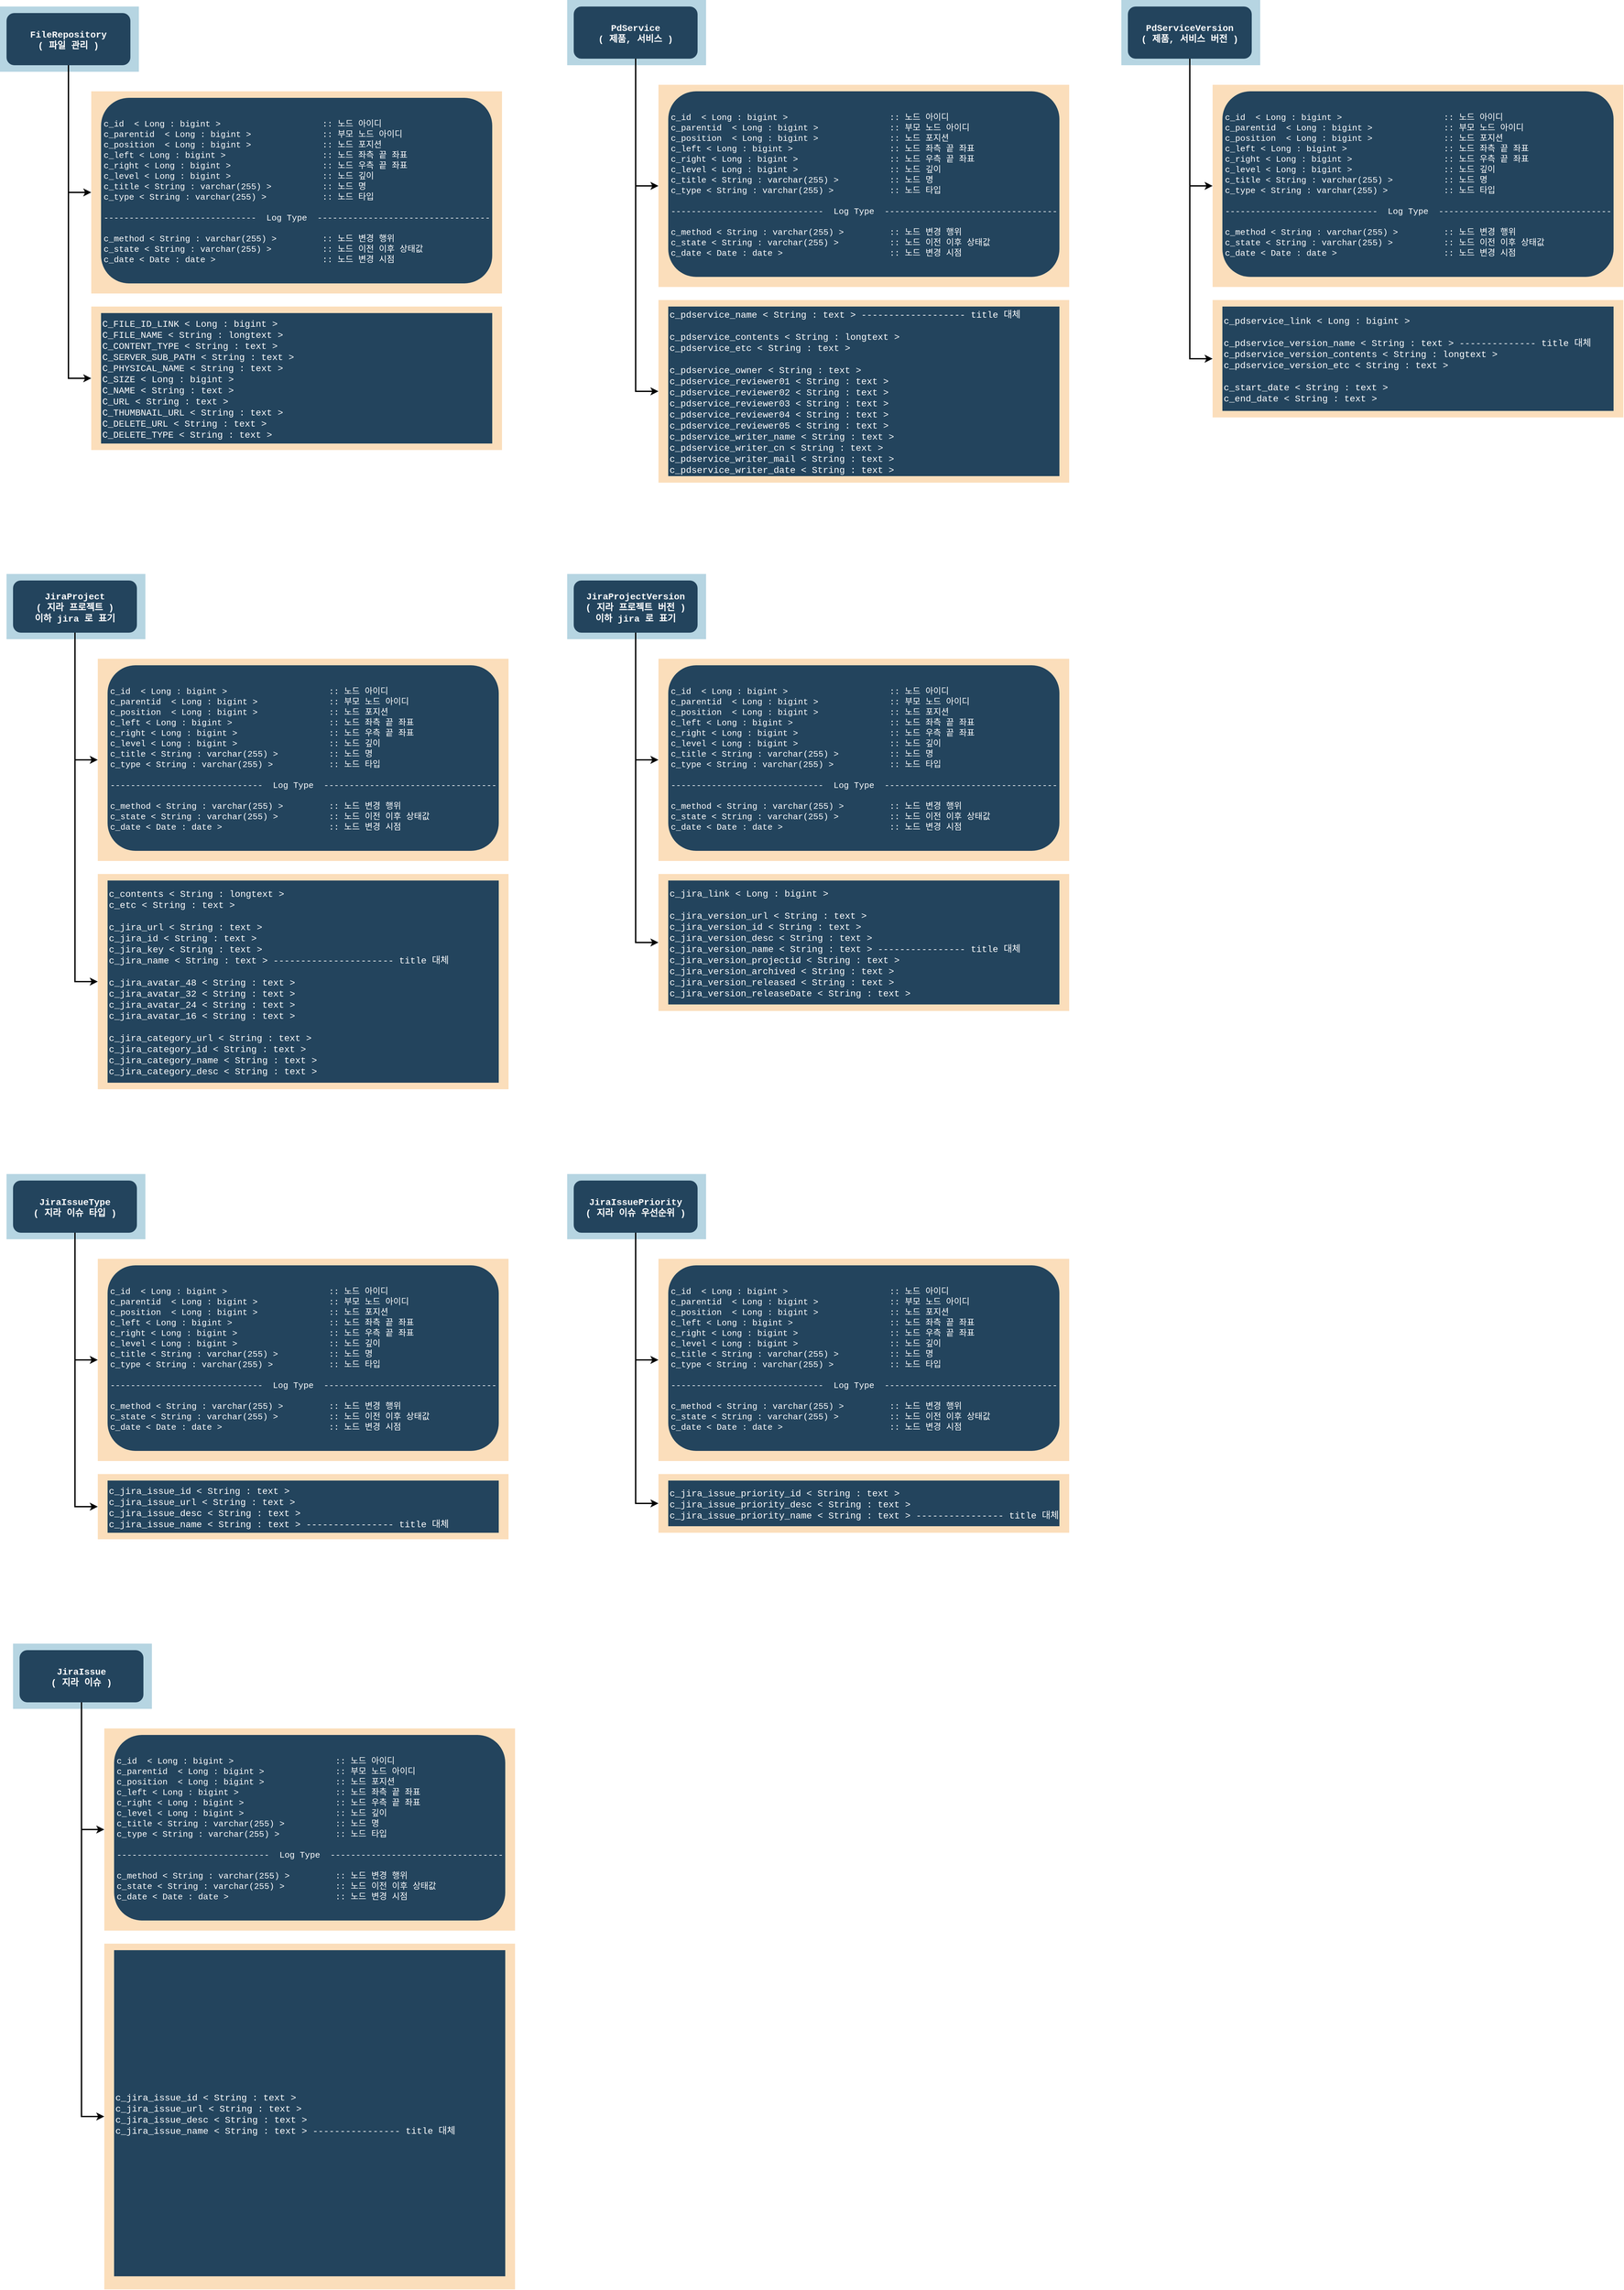 <mxfile version="21.0.10" type="github">
  <diagram name="페이지-1" id="RUyc2Q7VVCUn38qS7GnB">
    <mxGraphModel dx="1955" dy="1324" grid="1" gridSize="10" guides="1" tooltips="1" connect="1" arrows="1" fold="1" page="1" pageScale="1" pageWidth="827" pageHeight="1169" math="0" shadow="0">
      <root>
        <mxCell id="0" />
        <mxCell id="1" parent="0" />
        <mxCell id="3NGBtrKvB-5Wj472oprQ-4" value="" style="fillColor=#10739E;strokeColor=none;opacity=30;fontFamily=Courier New;" parent="1" vertex="1">
          <mxGeometry x="70" y="210" width="213" height="100" as="geometry" />
        </mxCell>
        <mxCell id="3NGBtrKvB-5Wj472oprQ-6" value="FileRepository&#xa;( 파일 관리 )" style="rounded=1;fillColor=#23445D;gradientColor=none;strokeColor=none;fontColor=#FFFFFF;fontStyle=1;fontFamily=Courier New;fontSize=14" parent="1" vertex="1">
          <mxGeometry x="80" y="220" width="190" height="80" as="geometry" />
        </mxCell>
        <mxCell id="3NGBtrKvB-5Wj472oprQ-12" value="" style="edgeStyle=elbowEdgeStyle;elbow=horizontal;strokeWidth=2;rounded=0;fontFamily=Courier New;entryX=0;entryY=0.5;entryDx=0;entryDy=0;" parent="1" source="3NGBtrKvB-5Wj472oprQ-6" edge="1" target="LiMFixPkiIBG6aPx5YbL-1">
          <mxGeometry x="-50" y="20" width="100" height="100" as="geometry">
            <mxPoint x="-50" y="120" as="sourcePoint" />
            <mxPoint x="210" y="487.25" as="targetPoint" />
            <Array as="points">
              <mxPoint x="175" y="320" />
            </Array>
          </mxGeometry>
        </mxCell>
        <mxCell id="3NGBtrKvB-5Wj472oprQ-13" value="" style="edgeStyle=elbowEdgeStyle;elbow=horizontal;strokeWidth=2;rounded=0;fontFamily=Courier New;entryX=0;entryY=0.5;entryDx=0;entryDy=0;" parent="1" source="3NGBtrKvB-5Wj472oprQ-6" target="LiMFixPkiIBG6aPx5YbL-3" edge="1">
          <mxGeometry x="-50" y="20" width="100" height="100" as="geometry">
            <mxPoint x="-50" y="120" as="sourcePoint" />
            <mxPoint x="215" y="710" as="targetPoint" />
            <Array as="points">
              <mxPoint x="175" y="360" />
            </Array>
          </mxGeometry>
        </mxCell>
        <mxCell id="LiMFixPkiIBG6aPx5YbL-1" value="" style="fillColor=#F2931E;strokeColor=none;opacity=30;fontFamily=Courier New;" vertex="1" parent="1">
          <mxGeometry x="210" y="340" width="630" height="310" as="geometry" />
        </mxCell>
        <mxCell id="LiMFixPkiIBG6aPx5YbL-2" value="c_id  &lt; Long : bigint &gt;                    :: 노드 아이디&#xa;c_parentid  &lt; Long : bigint &gt;              :: 부모 노드 아이디&#xa;c_position  &lt; Long : bigint &gt;              :: 노드 포지션&#xa;c_left &lt; Long : bigint &gt;                   :: 노드 좌측 끝 좌표&#xa;c_right &lt; Long : bigint &gt;                  :: 노드 우측 끝 좌표&#xa;c_level &lt; Long : bigint &gt;                  :: 노드 깊이&#xa;c_title &lt; String : varchar(255) &gt;          :: 노드 명&#xa;c_type &lt; String : varchar(255) &gt;           :: 노드 타입&#xa;&#xa;------------------------------  Log Type  ----------------------------------&#xa;&#xa;c_method &lt; String : varchar(255) &gt;         :: 노드 변경 행위&#xa;c_state &lt; String : varchar(255) &gt;          :: 노드 이전 이후 상태값&#xa;c_date &lt; Date : date &gt;                     :: 노드 변경 시점" style="rounded=1;fillColor=#23445D;gradientColor=none;strokeColor=none;fontColor=#FFFFFF;fontStyle=0;fontFamily=Courier New;fontSize=13;align=left;spacing=4;textDirection=ltr;" vertex="1" parent="1">
          <mxGeometry x="225" y="350" width="600" height="284.5" as="geometry" />
        </mxCell>
        <mxCell id="LiMFixPkiIBG6aPx5YbL-3" value="" style="fillColor=#F2931E;strokeColor=none;opacity=30;fontFamily=Courier New;" vertex="1" parent="1">
          <mxGeometry x="210" y="670" width="630" height="220" as="geometry" />
        </mxCell>
        <mxCell id="LiMFixPkiIBG6aPx5YbL-4" value="C_FILE_ID_LINK &lt; Long : bigint &gt;&#xa;C_FILE_NAME &lt; String : longtext &gt;&#xa;C_CONTENT_TYPE &lt; String : text &gt;&#xa;C_SERVER_SUB_PATH &lt; String : text &gt;&#xa;C_PHYSICAL_NAME &lt; String : text &gt;&#xa;C_SIZE &lt; Long : bigint &gt;&#xa;C_NAME &lt; String : text &gt;&#xa;C_URL &lt; String : text &gt;&#xa;C_THUMBNAIL_URL &lt; String : text &gt;&#xa;C_DELETE_URL &lt; String : text &gt;&#xa;C_DELETE_TYPE &lt; String : text &gt;" style="rounded=0;fillColor=#23445D;gradientColor=none;strokeColor=none;fontColor=#FFFFFF;fontStyle=0;fontFamily=Courier New;fontSize=14;align=left;" vertex="1" parent="1">
          <mxGeometry x="225" y="680" width="600" height="200" as="geometry" />
        </mxCell>
        <mxCell id="LiMFixPkiIBG6aPx5YbL-5" value="" style="fillColor=#10739E;strokeColor=none;opacity=30;fontFamily=Courier New;" vertex="1" parent="1">
          <mxGeometry x="940" y="200" width="213" height="100" as="geometry" />
        </mxCell>
        <mxCell id="LiMFixPkiIBG6aPx5YbL-6" value="PdService&#xa;( 제품, 서비스 )" style="rounded=1;fillColor=#23445D;gradientColor=none;strokeColor=none;fontColor=#FFFFFF;fontStyle=1;fontFamily=Courier New;fontSize=14" vertex="1" parent="1">
          <mxGeometry x="950" y="210" width="190" height="80" as="geometry" />
        </mxCell>
        <mxCell id="LiMFixPkiIBG6aPx5YbL-7" value="" style="edgeStyle=elbowEdgeStyle;elbow=horizontal;strokeWidth=2;rounded=0;fontFamily=Courier New;entryX=0;entryY=0.5;entryDx=0;entryDy=0;" edge="1" parent="1" source="LiMFixPkiIBG6aPx5YbL-6" target="LiMFixPkiIBG6aPx5YbL-9">
          <mxGeometry x="820" y="10" width="100" height="100" as="geometry">
            <mxPoint x="820" y="110" as="sourcePoint" />
            <mxPoint x="1080" y="477.25" as="targetPoint" />
            <Array as="points">
              <mxPoint x="1045" y="310" />
            </Array>
          </mxGeometry>
        </mxCell>
        <mxCell id="LiMFixPkiIBG6aPx5YbL-8" value="" style="edgeStyle=elbowEdgeStyle;elbow=horizontal;strokeWidth=2;rounded=0;fontFamily=Courier New;entryX=0;entryY=0.5;entryDx=0;entryDy=0;" edge="1" parent="1" source="LiMFixPkiIBG6aPx5YbL-6" target="LiMFixPkiIBG6aPx5YbL-11">
          <mxGeometry x="820" y="10" width="100" height="100" as="geometry">
            <mxPoint x="820" y="110" as="sourcePoint" />
            <mxPoint x="1085" y="700" as="targetPoint" />
            <Array as="points">
              <mxPoint x="1045" y="350" />
            </Array>
          </mxGeometry>
        </mxCell>
        <mxCell id="LiMFixPkiIBG6aPx5YbL-9" value="" style="fillColor=#F2931E;strokeColor=none;opacity=30;fontFamily=Courier New;" vertex="1" parent="1">
          <mxGeometry x="1080" y="330" width="630" height="310" as="geometry" />
        </mxCell>
        <mxCell id="LiMFixPkiIBG6aPx5YbL-10" value="c_id  &lt; Long : bigint &gt;                    :: 노드 아이디&#xa;c_parentid  &lt; Long : bigint &gt;              :: 부모 노드 아이디&#xa;c_position  &lt; Long : bigint &gt;              :: 노드 포지션&#xa;c_left &lt; Long : bigint &gt;                   :: 노드 좌측 끝 좌표&#xa;c_right &lt; Long : bigint &gt;                  :: 노드 우측 끝 좌표&#xa;c_level &lt; Long : bigint &gt;                  :: 노드 깊이&#xa;c_title &lt; String : varchar(255) &gt;          :: 노드 명&#xa;c_type &lt; String : varchar(255) &gt;           :: 노드 타입&#xa;&#xa;------------------------------  Log Type  ----------------------------------&#xa;&#xa;c_method &lt; String : varchar(255) &gt;         :: 노드 변경 행위&#xa;c_state &lt; String : varchar(255) &gt;          :: 노드 이전 이후 상태값&#xa;c_date &lt; Date : date &gt;                     :: 노드 변경 시점" style="rounded=1;fillColor=#23445D;gradientColor=none;strokeColor=none;fontColor=#FFFFFF;fontStyle=0;fontFamily=Courier New;fontSize=13;align=left;spacing=4;textDirection=ltr;" vertex="1" parent="1">
          <mxGeometry x="1095" y="340" width="600" height="284.5" as="geometry" />
        </mxCell>
        <mxCell id="LiMFixPkiIBG6aPx5YbL-11" value="" style="fillColor=#F2931E;strokeColor=none;opacity=30;fontFamily=Courier New;" vertex="1" parent="1">
          <mxGeometry x="1080" y="660" width="630" height="280" as="geometry" />
        </mxCell>
        <mxCell id="LiMFixPkiIBG6aPx5YbL-12" value="c_pdservice_name &lt; String : text &gt; ------------------- title 대체&#xa;&#xa;c_pdservice_contents &lt; String : longtext &gt;&#xa;c_pdservice_etc &lt; String : text &gt;&#xa;&#xa;c_pdservice_owner &lt; String : text &gt;&#xa;c_pdservice_reviewer01 &lt; String : text &gt;&#xa;c_pdservice_reviewer02 &lt; String : text &gt;&#xa;c_pdservice_reviewer03 &lt; String : text &gt;&#xa;c_pdservice_reviewer04 &lt; String : text &gt;&#xa;c_pdservice_reviewer05 &lt; String : text &gt;&#xa;c_pdservice_writer_name &lt; String : text &gt;&#xa;c_pdservice_writer_cn &lt; String : text &gt;&#xa;c_pdservice_writer_mail &lt; String : text &gt;&#xa;c_pdservice_writer_date &lt; String : text &gt;" style="rounded=0;fillColor=#23445D;gradientColor=none;strokeColor=none;fontColor=#FFFFFF;fontStyle=0;fontFamily=Courier New;fontSize=14;align=left;" vertex="1" parent="1">
          <mxGeometry x="1095" y="670" width="600" height="260" as="geometry" />
        </mxCell>
        <mxCell id="LiMFixPkiIBG6aPx5YbL-13" value="" style="fillColor=#10739E;strokeColor=none;opacity=30;fontFamily=Courier New;" vertex="1" parent="1">
          <mxGeometry x="1790" y="200" width="213" height="100" as="geometry" />
        </mxCell>
        <mxCell id="LiMFixPkiIBG6aPx5YbL-14" value="PdServiceVersion&#xa;( 제품, 서비스 버전 )" style="rounded=1;fillColor=#23445D;gradientColor=none;strokeColor=none;fontColor=#FFFFFF;fontStyle=1;fontFamily=Courier New;fontSize=14" vertex="1" parent="1">
          <mxGeometry x="1800" y="210" width="190" height="80" as="geometry" />
        </mxCell>
        <mxCell id="LiMFixPkiIBG6aPx5YbL-15" value="" style="edgeStyle=elbowEdgeStyle;elbow=horizontal;strokeWidth=2;rounded=0;fontFamily=Courier New;entryX=0;entryY=0.5;entryDx=0;entryDy=0;" edge="1" parent="1" source="LiMFixPkiIBG6aPx5YbL-14" target="LiMFixPkiIBG6aPx5YbL-17">
          <mxGeometry x="1670" y="10" width="100" height="100" as="geometry">
            <mxPoint x="1670" y="110" as="sourcePoint" />
            <mxPoint x="1930" y="477.25" as="targetPoint" />
            <Array as="points">
              <mxPoint x="1895" y="310" />
            </Array>
          </mxGeometry>
        </mxCell>
        <mxCell id="LiMFixPkiIBG6aPx5YbL-16" value="" style="edgeStyle=elbowEdgeStyle;elbow=horizontal;strokeWidth=2;rounded=0;fontFamily=Courier New;entryX=0;entryY=0.5;entryDx=0;entryDy=0;" edge="1" parent="1" source="LiMFixPkiIBG6aPx5YbL-14" target="LiMFixPkiIBG6aPx5YbL-19">
          <mxGeometry x="1670" y="10" width="100" height="100" as="geometry">
            <mxPoint x="1670" y="110" as="sourcePoint" />
            <mxPoint x="1935" y="700" as="targetPoint" />
            <Array as="points">
              <mxPoint x="1895" y="350" />
            </Array>
          </mxGeometry>
        </mxCell>
        <mxCell id="LiMFixPkiIBG6aPx5YbL-17" value="" style="fillColor=#F2931E;strokeColor=none;opacity=30;fontFamily=Courier New;" vertex="1" parent="1">
          <mxGeometry x="1930" y="330" width="630" height="310" as="geometry" />
        </mxCell>
        <mxCell id="LiMFixPkiIBG6aPx5YbL-18" value="c_id  &lt; Long : bigint &gt;                    :: 노드 아이디&#xa;c_parentid  &lt; Long : bigint &gt;              :: 부모 노드 아이디&#xa;c_position  &lt; Long : bigint &gt;              :: 노드 포지션&#xa;c_left &lt; Long : bigint &gt;                   :: 노드 좌측 끝 좌표&#xa;c_right &lt; Long : bigint &gt;                  :: 노드 우측 끝 좌표&#xa;c_level &lt; Long : bigint &gt;                  :: 노드 깊이&#xa;c_title &lt; String : varchar(255) &gt;          :: 노드 명&#xa;c_type &lt; String : varchar(255) &gt;           :: 노드 타입&#xa;&#xa;------------------------------  Log Type  ----------------------------------&#xa;&#xa;c_method &lt; String : varchar(255) &gt;         :: 노드 변경 행위&#xa;c_state &lt; String : varchar(255) &gt;          :: 노드 이전 이후 상태값&#xa;c_date &lt; Date : date &gt;                     :: 노드 변경 시점" style="rounded=1;fillColor=#23445D;gradientColor=none;strokeColor=none;fontColor=#FFFFFF;fontStyle=0;fontFamily=Courier New;fontSize=13;align=left;spacing=4;textDirection=ltr;" vertex="1" parent="1">
          <mxGeometry x="1945" y="340" width="600" height="284.5" as="geometry" />
        </mxCell>
        <mxCell id="LiMFixPkiIBG6aPx5YbL-19" value="" style="fillColor=#F2931E;strokeColor=none;opacity=30;fontFamily=Courier New;" vertex="1" parent="1">
          <mxGeometry x="1930" y="660" width="630" height="180" as="geometry" />
        </mxCell>
        <mxCell id="LiMFixPkiIBG6aPx5YbL-20" value="c_pdservice_link &lt; Long : bigint &gt;&#xa;&#xa;c_pdservice_version_name &lt; String : text &gt; -------------- title 대체&#xa;c_pdservice_version_contents &lt; String : longtext &gt;&#xa;c_pdservice_version_etc &lt; String : text &gt;&#xa;&#xa;c_start_date &lt; String : text &gt;&#xa;c_end_date &lt; String : text &gt;" style="rounded=0;fillColor=#23445D;gradientColor=none;strokeColor=none;fontColor=#FFFFFF;fontStyle=0;fontFamily=Courier New;fontSize=14;align=left;" vertex="1" parent="1">
          <mxGeometry x="1945" y="670" width="600" height="160" as="geometry" />
        </mxCell>
        <mxCell id="LiMFixPkiIBG6aPx5YbL-21" value="" style="fillColor=#10739E;strokeColor=none;opacity=30;fontFamily=Courier New;" vertex="1" parent="1">
          <mxGeometry x="80" y="1080" width="213" height="100" as="geometry" />
        </mxCell>
        <mxCell id="LiMFixPkiIBG6aPx5YbL-22" value="JiraProject&#xa;( 지라 프로젝트 )&#xa;이하 jira 로 표기" style="rounded=1;fillColor=#23445D;gradientColor=none;strokeColor=none;fontColor=#FFFFFF;fontStyle=1;fontFamily=Courier New;fontSize=14" vertex="1" parent="1">
          <mxGeometry x="90" y="1090" width="190" height="80" as="geometry" />
        </mxCell>
        <mxCell id="LiMFixPkiIBG6aPx5YbL-23" value="" style="edgeStyle=elbowEdgeStyle;elbow=horizontal;strokeWidth=2;rounded=0;fontFamily=Courier New;entryX=0;entryY=0.5;entryDx=0;entryDy=0;" edge="1" parent="1" source="LiMFixPkiIBG6aPx5YbL-22" target="LiMFixPkiIBG6aPx5YbL-25">
          <mxGeometry x="-40" y="890" width="100" height="100" as="geometry">
            <mxPoint x="-40" y="990" as="sourcePoint" />
            <mxPoint x="220" y="1357.25" as="targetPoint" />
            <Array as="points">
              <mxPoint x="185" y="1190" />
            </Array>
          </mxGeometry>
        </mxCell>
        <mxCell id="LiMFixPkiIBG6aPx5YbL-24" value="" style="edgeStyle=elbowEdgeStyle;elbow=horizontal;strokeWidth=2;rounded=0;fontFamily=Courier New;entryX=0;entryY=0.5;entryDx=0;entryDy=0;" edge="1" parent="1" source="LiMFixPkiIBG6aPx5YbL-22" target="LiMFixPkiIBG6aPx5YbL-27">
          <mxGeometry x="-40" y="890" width="100" height="100" as="geometry">
            <mxPoint x="-40" y="990" as="sourcePoint" />
            <mxPoint x="225" y="1580" as="targetPoint" />
            <Array as="points">
              <mxPoint x="185" y="1230" />
            </Array>
          </mxGeometry>
        </mxCell>
        <mxCell id="LiMFixPkiIBG6aPx5YbL-25" value="" style="fillColor=#F2931E;strokeColor=none;opacity=30;fontFamily=Courier New;" vertex="1" parent="1">
          <mxGeometry x="220" y="1210" width="630" height="310" as="geometry" />
        </mxCell>
        <mxCell id="LiMFixPkiIBG6aPx5YbL-26" value="c_id  &lt; Long : bigint &gt;                    :: 노드 아이디&#xa;c_parentid  &lt; Long : bigint &gt;              :: 부모 노드 아이디&#xa;c_position  &lt; Long : bigint &gt;              :: 노드 포지션&#xa;c_left &lt; Long : bigint &gt;                   :: 노드 좌측 끝 좌표&#xa;c_right &lt; Long : bigint &gt;                  :: 노드 우측 끝 좌표&#xa;c_level &lt; Long : bigint &gt;                  :: 노드 깊이&#xa;c_title &lt; String : varchar(255) &gt;          :: 노드 명&#xa;c_type &lt; String : varchar(255) &gt;           :: 노드 타입&#xa;&#xa;------------------------------  Log Type  ----------------------------------&#xa;&#xa;c_method &lt; String : varchar(255) &gt;         :: 노드 변경 행위&#xa;c_state &lt; String : varchar(255) &gt;          :: 노드 이전 이후 상태값&#xa;c_date &lt; Date : date &gt;                     :: 노드 변경 시점" style="rounded=1;fillColor=#23445D;gradientColor=none;strokeColor=none;fontColor=#FFFFFF;fontStyle=0;fontFamily=Courier New;fontSize=13;align=left;spacing=4;textDirection=ltr;" vertex="1" parent="1">
          <mxGeometry x="235" y="1220" width="600" height="284.5" as="geometry" />
        </mxCell>
        <mxCell id="LiMFixPkiIBG6aPx5YbL-27" value="" style="fillColor=#F2931E;strokeColor=none;opacity=30;fontFamily=Courier New;" vertex="1" parent="1">
          <mxGeometry x="220" y="1540" width="630" height="330" as="geometry" />
        </mxCell>
        <mxCell id="LiMFixPkiIBG6aPx5YbL-28" value="c_contents &lt; String : longtext &gt;&#xa;c_etc &lt; String : text &gt;&#xa;&#xa;c_jira_url &lt; String : text &gt;&#xa;c_jira_id &lt; String : text &gt;  &#xa;c_jira_key &lt; String : text &gt;&#xa;c_jira_name &lt; String : text &gt; ---------------------- title 대체&#xa;&#xa;c_jira_avatar_48 &lt; String : text &gt;&#xa;c_jira_avatar_32 &lt; String : text &gt;&#xa;c_jira_avatar_24 &lt; String : text &gt;&#xa;c_jira_avatar_16 &lt; String : text &gt;&#xa;&#xa;c_jira_category_url &lt; String : text &gt;&#xa;c_jira_category_id &lt; String : text &gt;&#xa;c_jira_category_name &lt; String : text &gt;&#xa;c_jira_category_desc &lt; String : text &gt;" style="rounded=0;fillColor=#23445D;gradientColor=none;strokeColor=none;fontColor=#FFFFFF;fontStyle=0;fontFamily=Courier New;fontSize=14;align=left;" vertex="1" parent="1">
          <mxGeometry x="235" y="1550" width="600" height="310" as="geometry" />
        </mxCell>
        <mxCell id="LiMFixPkiIBG6aPx5YbL-29" value="" style="fillColor=#10739E;strokeColor=none;opacity=30;fontFamily=Courier New;" vertex="1" parent="1">
          <mxGeometry x="940" y="1080" width="213" height="100" as="geometry" />
        </mxCell>
        <mxCell id="LiMFixPkiIBG6aPx5YbL-30" value="JiraProjectVersion&#xa;( 지라 프로젝트 버전 )&#xa;이하 jira 로 표기" style="rounded=1;fillColor=#23445D;gradientColor=none;strokeColor=none;fontColor=#FFFFFF;fontStyle=1;fontFamily=Courier New;fontSize=14" vertex="1" parent="1">
          <mxGeometry x="950" y="1090" width="190" height="80" as="geometry" />
        </mxCell>
        <mxCell id="LiMFixPkiIBG6aPx5YbL-31" value="" style="edgeStyle=elbowEdgeStyle;elbow=horizontal;strokeWidth=2;rounded=0;fontFamily=Courier New;entryX=0;entryY=0.5;entryDx=0;entryDy=0;" edge="1" parent="1" source="LiMFixPkiIBG6aPx5YbL-30" target="LiMFixPkiIBG6aPx5YbL-33">
          <mxGeometry x="820" y="890" width="100" height="100" as="geometry">
            <mxPoint x="820" y="990" as="sourcePoint" />
            <mxPoint x="1080" y="1357.25" as="targetPoint" />
            <Array as="points">
              <mxPoint x="1045" y="1190" />
            </Array>
          </mxGeometry>
        </mxCell>
        <mxCell id="LiMFixPkiIBG6aPx5YbL-32" value="" style="edgeStyle=elbowEdgeStyle;elbow=horizontal;strokeWidth=2;rounded=0;fontFamily=Courier New;entryX=0;entryY=0.5;entryDx=0;entryDy=0;" edge="1" parent="1" source="LiMFixPkiIBG6aPx5YbL-30" target="LiMFixPkiIBG6aPx5YbL-35">
          <mxGeometry x="820" y="890" width="100" height="100" as="geometry">
            <mxPoint x="820" y="990" as="sourcePoint" />
            <mxPoint x="1085" y="1580" as="targetPoint" />
            <Array as="points">
              <mxPoint x="1045" y="1230" />
            </Array>
          </mxGeometry>
        </mxCell>
        <mxCell id="LiMFixPkiIBG6aPx5YbL-33" value="" style="fillColor=#F2931E;strokeColor=none;opacity=30;fontFamily=Courier New;" vertex="1" parent="1">
          <mxGeometry x="1080" y="1210" width="630" height="310" as="geometry" />
        </mxCell>
        <mxCell id="LiMFixPkiIBG6aPx5YbL-34" value="c_id  &lt; Long : bigint &gt;                    :: 노드 아이디&#xa;c_parentid  &lt; Long : bigint &gt;              :: 부모 노드 아이디&#xa;c_position  &lt; Long : bigint &gt;              :: 노드 포지션&#xa;c_left &lt; Long : bigint &gt;                   :: 노드 좌측 끝 좌표&#xa;c_right &lt; Long : bigint &gt;                  :: 노드 우측 끝 좌표&#xa;c_level &lt; Long : bigint &gt;                  :: 노드 깊이&#xa;c_title &lt; String : varchar(255) &gt;          :: 노드 명&#xa;c_type &lt; String : varchar(255) &gt;           :: 노드 타입&#xa;&#xa;------------------------------  Log Type  ----------------------------------&#xa;&#xa;c_method &lt; String : varchar(255) &gt;         :: 노드 변경 행위&#xa;c_state &lt; String : varchar(255) &gt;          :: 노드 이전 이후 상태값&#xa;c_date &lt; Date : date &gt;                     :: 노드 변경 시점" style="rounded=1;fillColor=#23445D;gradientColor=none;strokeColor=none;fontColor=#FFFFFF;fontStyle=0;fontFamily=Courier New;fontSize=13;align=left;spacing=4;textDirection=ltr;" vertex="1" parent="1">
          <mxGeometry x="1095" y="1220" width="600" height="284.5" as="geometry" />
        </mxCell>
        <mxCell id="LiMFixPkiIBG6aPx5YbL-35" value="" style="fillColor=#F2931E;strokeColor=none;opacity=30;fontFamily=Courier New;" vertex="1" parent="1">
          <mxGeometry x="1080" y="1540" width="630" height="210" as="geometry" />
        </mxCell>
        <mxCell id="LiMFixPkiIBG6aPx5YbL-36" value="c_jira_link &lt; Long : bigint &gt;&#xa;&#xa;c_jira_version_url &lt; String : text &gt;&#xa;c_jira_version_id &lt; String : text &gt;&#xa;c_jira_version_desc &lt; String : text &gt;&#xa;c_jira_version_name &lt; String : text &gt; ---------------- title 대체&#xa;c_jira_version_projectid &lt; String : text &gt;&#xa;c_jira_version_archived &lt; String : text &gt;&#xa;c_jira_version_released &lt; String : text &gt;&#xa;c_jira_version_releaseDate &lt; String : text &gt;" style="rounded=0;fillColor=#23445D;gradientColor=none;strokeColor=none;fontColor=#FFFFFF;fontStyle=0;fontFamily=Courier New;fontSize=14;align=left;" vertex="1" parent="1">
          <mxGeometry x="1095" y="1550" width="600" height="190" as="geometry" />
        </mxCell>
        <mxCell id="LiMFixPkiIBG6aPx5YbL-39" value="" style="fillColor=#10739E;strokeColor=none;opacity=30;fontFamily=Courier New;" vertex="1" parent="1">
          <mxGeometry x="80" y="2000" width="213" height="100" as="geometry" />
        </mxCell>
        <mxCell id="LiMFixPkiIBG6aPx5YbL-40" value="JiraIssueType&#xa;( 지라 이슈 타입 )" style="rounded=1;fillColor=#23445D;gradientColor=none;strokeColor=none;fontColor=#FFFFFF;fontStyle=1;fontFamily=Courier New;fontSize=14" vertex="1" parent="1">
          <mxGeometry x="90" y="2010" width="190" height="80" as="geometry" />
        </mxCell>
        <mxCell id="LiMFixPkiIBG6aPx5YbL-41" value="" style="edgeStyle=elbowEdgeStyle;elbow=horizontal;strokeWidth=2;rounded=0;fontFamily=Courier New;entryX=0;entryY=0.5;entryDx=0;entryDy=0;" edge="1" parent="1" source="LiMFixPkiIBG6aPx5YbL-40" target="LiMFixPkiIBG6aPx5YbL-43">
          <mxGeometry x="-40" y="1810" width="100" height="100" as="geometry">
            <mxPoint x="-40" y="1910" as="sourcePoint" />
            <mxPoint x="220" y="2277.25" as="targetPoint" />
            <Array as="points">
              <mxPoint x="185" y="2110" />
            </Array>
          </mxGeometry>
        </mxCell>
        <mxCell id="LiMFixPkiIBG6aPx5YbL-42" value="" style="edgeStyle=elbowEdgeStyle;elbow=horizontal;strokeWidth=2;rounded=0;fontFamily=Courier New;entryX=0;entryY=0.5;entryDx=0;entryDy=0;" edge="1" parent="1" source="LiMFixPkiIBG6aPx5YbL-40" target="LiMFixPkiIBG6aPx5YbL-45">
          <mxGeometry x="-40" y="1810" width="100" height="100" as="geometry">
            <mxPoint x="-40" y="1910" as="sourcePoint" />
            <mxPoint x="225" y="2500" as="targetPoint" />
            <Array as="points">
              <mxPoint x="185" y="2150" />
            </Array>
          </mxGeometry>
        </mxCell>
        <mxCell id="LiMFixPkiIBG6aPx5YbL-43" value="" style="fillColor=#F2931E;strokeColor=none;opacity=30;fontFamily=Courier New;" vertex="1" parent="1">
          <mxGeometry x="220" y="2130" width="630" height="310" as="geometry" />
        </mxCell>
        <mxCell id="LiMFixPkiIBG6aPx5YbL-44" value="c_id  &lt; Long : bigint &gt;                    :: 노드 아이디&#xa;c_parentid  &lt; Long : bigint &gt;              :: 부모 노드 아이디&#xa;c_position  &lt; Long : bigint &gt;              :: 노드 포지션&#xa;c_left &lt; Long : bigint &gt;                   :: 노드 좌측 끝 좌표&#xa;c_right &lt; Long : bigint &gt;                  :: 노드 우측 끝 좌표&#xa;c_level &lt; Long : bigint &gt;                  :: 노드 깊이&#xa;c_title &lt; String : varchar(255) &gt;          :: 노드 명&#xa;c_type &lt; String : varchar(255) &gt;           :: 노드 타입&#xa;&#xa;------------------------------  Log Type  ----------------------------------&#xa;&#xa;c_method &lt; String : varchar(255) &gt;         :: 노드 변경 행위&#xa;c_state &lt; String : varchar(255) &gt;          :: 노드 이전 이후 상태값&#xa;c_date &lt; Date : date &gt;                     :: 노드 변경 시점" style="rounded=1;fillColor=#23445D;gradientColor=none;strokeColor=none;fontColor=#FFFFFF;fontStyle=0;fontFamily=Courier New;fontSize=13;align=left;spacing=4;textDirection=ltr;" vertex="1" parent="1">
          <mxGeometry x="235" y="2140" width="600" height="284.5" as="geometry" />
        </mxCell>
        <mxCell id="LiMFixPkiIBG6aPx5YbL-45" value="" style="fillColor=#F2931E;strokeColor=none;opacity=30;fontFamily=Courier New;" vertex="1" parent="1">
          <mxGeometry x="220" y="2460" width="630" height="100" as="geometry" />
        </mxCell>
        <mxCell id="LiMFixPkiIBG6aPx5YbL-46" value="c_jira_issue_id &lt; String : text &gt;&#xa;c_jira_issue_url &lt; String : text &gt;&#xa;c_jira_issue_desc &lt; String : text &gt;&#xa;c_jira_issue_name &lt; String : text &gt; ---------------- title 대체" style="rounded=0;fillColor=#23445D;gradientColor=none;strokeColor=none;fontColor=#FFFFFF;fontStyle=0;fontFamily=Courier New;fontSize=14;align=left;" vertex="1" parent="1">
          <mxGeometry x="235" y="2470" width="600" height="80" as="geometry" />
        </mxCell>
        <mxCell id="LiMFixPkiIBG6aPx5YbL-47" value="" style="fillColor=#10739E;strokeColor=none;opacity=30;fontFamily=Courier New;" vertex="1" parent="1">
          <mxGeometry x="940" y="2000" width="213" height="100" as="geometry" />
        </mxCell>
        <mxCell id="LiMFixPkiIBG6aPx5YbL-48" value="JiraIssuePriority&#xa;( 지라 이슈 우선순위 )" style="rounded=1;fillColor=#23445D;gradientColor=none;strokeColor=none;fontColor=#FFFFFF;fontStyle=1;fontFamily=Courier New;fontSize=14" vertex="1" parent="1">
          <mxGeometry x="950" y="2010" width="190" height="80" as="geometry" />
        </mxCell>
        <mxCell id="LiMFixPkiIBG6aPx5YbL-49" value="" style="edgeStyle=elbowEdgeStyle;elbow=horizontal;strokeWidth=2;rounded=0;fontFamily=Courier New;entryX=0;entryY=0.5;entryDx=0;entryDy=0;" edge="1" parent="1" source="LiMFixPkiIBG6aPx5YbL-48" target="LiMFixPkiIBG6aPx5YbL-51">
          <mxGeometry x="820" y="1810" width="100" height="100" as="geometry">
            <mxPoint x="820" y="1910" as="sourcePoint" />
            <mxPoint x="1080" y="2277.25" as="targetPoint" />
            <Array as="points">
              <mxPoint x="1045" y="2110" />
            </Array>
          </mxGeometry>
        </mxCell>
        <mxCell id="LiMFixPkiIBG6aPx5YbL-50" value="" style="edgeStyle=elbowEdgeStyle;elbow=horizontal;strokeWidth=2;rounded=0;fontFamily=Courier New;entryX=0;entryY=0.5;entryDx=0;entryDy=0;" edge="1" parent="1" source="LiMFixPkiIBG6aPx5YbL-48" target="LiMFixPkiIBG6aPx5YbL-53">
          <mxGeometry x="820" y="1810" width="100" height="100" as="geometry">
            <mxPoint x="820" y="1910" as="sourcePoint" />
            <mxPoint x="1085" y="2500" as="targetPoint" />
            <Array as="points">
              <mxPoint x="1045" y="2150" />
            </Array>
          </mxGeometry>
        </mxCell>
        <mxCell id="LiMFixPkiIBG6aPx5YbL-51" value="" style="fillColor=#F2931E;strokeColor=none;opacity=30;fontFamily=Courier New;" vertex="1" parent="1">
          <mxGeometry x="1080" y="2130" width="630" height="310" as="geometry" />
        </mxCell>
        <mxCell id="LiMFixPkiIBG6aPx5YbL-52" value="c_id  &lt; Long : bigint &gt;                    :: 노드 아이디&#xa;c_parentid  &lt; Long : bigint &gt;              :: 부모 노드 아이디&#xa;c_position  &lt; Long : bigint &gt;              :: 노드 포지션&#xa;c_left &lt; Long : bigint &gt;                   :: 노드 좌측 끝 좌표&#xa;c_right &lt; Long : bigint &gt;                  :: 노드 우측 끝 좌표&#xa;c_level &lt; Long : bigint &gt;                  :: 노드 깊이&#xa;c_title &lt; String : varchar(255) &gt;          :: 노드 명&#xa;c_type &lt; String : varchar(255) &gt;           :: 노드 타입&#xa;&#xa;------------------------------  Log Type  ----------------------------------&#xa;&#xa;c_method &lt; String : varchar(255) &gt;         :: 노드 변경 행위&#xa;c_state &lt; String : varchar(255) &gt;          :: 노드 이전 이후 상태값&#xa;c_date &lt; Date : date &gt;                     :: 노드 변경 시점" style="rounded=1;fillColor=#23445D;gradientColor=none;strokeColor=none;fontColor=#FFFFFF;fontStyle=0;fontFamily=Courier New;fontSize=13;align=left;spacing=4;textDirection=ltr;" vertex="1" parent="1">
          <mxGeometry x="1095" y="2140" width="600" height="284.5" as="geometry" />
        </mxCell>
        <mxCell id="LiMFixPkiIBG6aPx5YbL-53" value="" style="fillColor=#F2931E;strokeColor=none;opacity=30;fontFamily=Courier New;" vertex="1" parent="1">
          <mxGeometry x="1080" y="2460" width="630" height="90" as="geometry" />
        </mxCell>
        <mxCell id="LiMFixPkiIBG6aPx5YbL-54" value="c_jira_issue_priority_id &lt; String : text &gt;&#xa;c_jira_issue_priority_desc &lt; String : text &gt;&#xa;c_jira_issue_priority_name &lt; String : text &gt; ---------------- title 대체" style="rounded=0;fillColor=#23445D;gradientColor=none;strokeColor=none;fontColor=#FFFFFF;fontStyle=0;fontFamily=Courier New;fontSize=14;align=left;" vertex="1" parent="1">
          <mxGeometry x="1095" y="2470" width="600" height="70" as="geometry" />
        </mxCell>
        <mxCell id="LiMFixPkiIBG6aPx5YbL-55" value="" style="fillColor=#10739E;strokeColor=none;opacity=30;fontFamily=Courier New;" vertex="1" parent="1">
          <mxGeometry x="90" y="2720" width="213" height="100" as="geometry" />
        </mxCell>
        <mxCell id="LiMFixPkiIBG6aPx5YbL-56" value="JiraIssue&#xa;( 지라 이슈 )" style="rounded=1;fillColor=#23445D;gradientColor=none;strokeColor=none;fontColor=#FFFFFF;fontStyle=1;fontFamily=Courier New;fontSize=14" vertex="1" parent="1">
          <mxGeometry x="100" y="2730" width="190" height="80" as="geometry" />
        </mxCell>
        <mxCell id="LiMFixPkiIBG6aPx5YbL-57" value="" style="edgeStyle=elbowEdgeStyle;elbow=horizontal;strokeWidth=2;rounded=0;fontFamily=Courier New;entryX=0;entryY=0.5;entryDx=0;entryDy=0;" edge="1" parent="1" source="LiMFixPkiIBG6aPx5YbL-56" target="LiMFixPkiIBG6aPx5YbL-59">
          <mxGeometry x="-30" y="2530" width="100" height="100" as="geometry">
            <mxPoint x="-30" y="2630" as="sourcePoint" />
            <mxPoint x="230" y="2997.25" as="targetPoint" />
            <Array as="points">
              <mxPoint x="195" y="2830" />
            </Array>
          </mxGeometry>
        </mxCell>
        <mxCell id="LiMFixPkiIBG6aPx5YbL-58" value="" style="edgeStyle=elbowEdgeStyle;elbow=horizontal;strokeWidth=2;rounded=0;fontFamily=Courier New;entryX=0;entryY=0.5;entryDx=0;entryDy=0;" edge="1" parent="1" source="LiMFixPkiIBG6aPx5YbL-56" target="LiMFixPkiIBG6aPx5YbL-61">
          <mxGeometry x="-30" y="2530" width="100" height="100" as="geometry">
            <mxPoint x="-30" y="2630" as="sourcePoint" />
            <mxPoint x="235" y="3220" as="targetPoint" />
            <Array as="points">
              <mxPoint x="195" y="2870" />
            </Array>
          </mxGeometry>
        </mxCell>
        <mxCell id="LiMFixPkiIBG6aPx5YbL-59" value="" style="fillColor=#F2931E;strokeColor=none;opacity=30;fontFamily=Courier New;" vertex="1" parent="1">
          <mxGeometry x="230" y="2850" width="630" height="310" as="geometry" />
        </mxCell>
        <mxCell id="LiMFixPkiIBG6aPx5YbL-60" value="c_id  &lt; Long : bigint &gt;                    :: 노드 아이디&#xa;c_parentid  &lt; Long : bigint &gt;              :: 부모 노드 아이디&#xa;c_position  &lt; Long : bigint &gt;              :: 노드 포지션&#xa;c_left &lt; Long : bigint &gt;                   :: 노드 좌측 끝 좌표&#xa;c_right &lt; Long : bigint &gt;                  :: 노드 우측 끝 좌표&#xa;c_level &lt; Long : bigint &gt;                  :: 노드 깊이&#xa;c_title &lt; String : varchar(255) &gt;          :: 노드 명&#xa;c_type &lt; String : varchar(255) &gt;           :: 노드 타입&#xa;&#xa;------------------------------  Log Type  ----------------------------------&#xa;&#xa;c_method &lt; String : varchar(255) &gt;         :: 노드 변경 행위&#xa;c_state &lt; String : varchar(255) &gt;          :: 노드 이전 이후 상태값&#xa;c_date &lt; Date : date &gt;                     :: 노드 변경 시점" style="rounded=1;fillColor=#23445D;gradientColor=none;strokeColor=none;fontColor=#FFFFFF;fontStyle=0;fontFamily=Courier New;fontSize=13;align=left;spacing=4;textDirection=ltr;" vertex="1" parent="1">
          <mxGeometry x="245" y="2860" width="600" height="284.5" as="geometry" />
        </mxCell>
        <mxCell id="LiMFixPkiIBG6aPx5YbL-61" value="" style="fillColor=#F2931E;strokeColor=none;opacity=30;fontFamily=Courier New;" vertex="1" parent="1">
          <mxGeometry x="230" y="3180" width="630" height="530" as="geometry" />
        </mxCell>
        <mxCell id="LiMFixPkiIBG6aPx5YbL-62" value="c_jira_issue_id &lt; String : text &gt;&#xa;c_jira_issue_url &lt; String : text &gt;&#xa;c_jira_issue_desc &lt; String : text &gt;&#xa;c_jira_issue_name &lt; String : text &gt; ---------------- title 대체" style="rounded=0;fillColor=#23445D;gradientColor=none;strokeColor=none;fontColor=#FFFFFF;fontStyle=0;fontFamily=Courier New;fontSize=14;align=left;" vertex="1" parent="1">
          <mxGeometry x="245" y="3190" width="600" height="500" as="geometry" />
        </mxCell>
      </root>
    </mxGraphModel>
  </diagram>
</mxfile>
